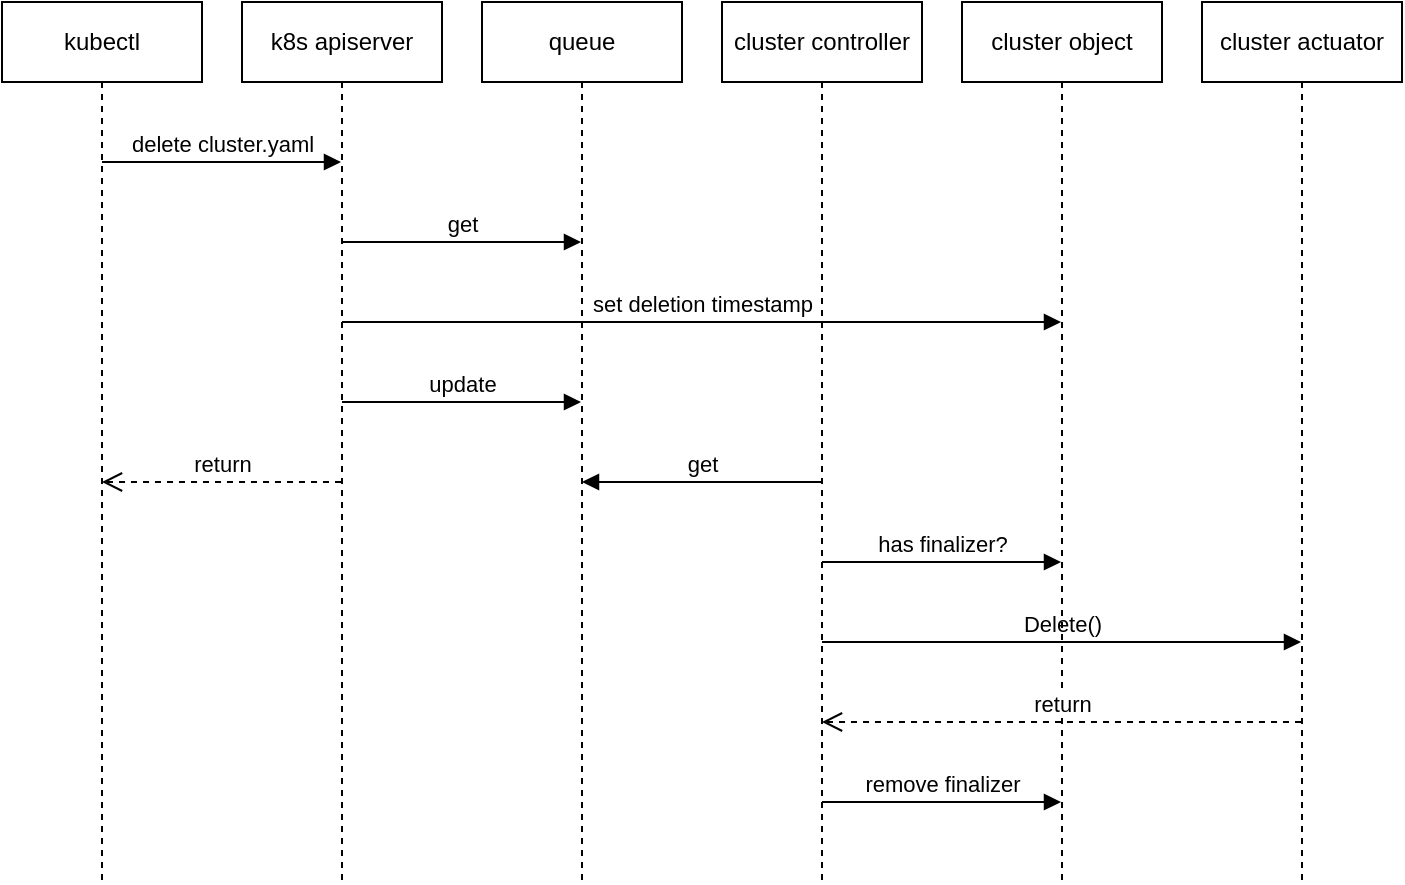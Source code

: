 <mxfile version="10.5.5" type="google"><diagram id="pb2xbBvnu5Ti9wiCyMtv" name="Page-1"><mxGraphModel dx="1198" dy="1084" grid="1" gridSize="10" guides="1" tooltips="1" connect="1" arrows="1" fold="1" page="1" pageScale="1" pageWidth="850" pageHeight="1100" math="0" shadow="0"><root><mxCell id="0"/><mxCell id="1" parent="0"/><mxCell id="OOPvCmOA93fpZffk1Qq1-1" value="kubectl" style="shape=umlLifeline;perimeter=lifelinePerimeter;whiteSpace=wrap;html=1;container=1;collapsible=0;recursiveResize=0;outlineConnect=0;" parent="1" vertex="1"><mxGeometry x="40" y="80" width="100" height="440" as="geometry"/></mxCell><mxCell id="OOPvCmOA93fpZffk1Qq1-2" value="k8s apiserver" style="shape=umlLifeline;perimeter=lifelinePerimeter;whiteSpace=wrap;html=1;container=1;collapsible=0;recursiveResize=0;outlineConnect=0;" parent="1" vertex="1"><mxGeometry x="160" y="80" width="100" height="440" as="geometry"/></mxCell><mxCell id="OOPvCmOA93fpZffk1Qq1-3" value="cluster controller" style="shape=umlLifeline;perimeter=lifelinePerimeter;whiteSpace=wrap;html=1;container=1;collapsible=0;recursiveResize=0;outlineConnect=0;" parent="1" vertex="1"><mxGeometry x="400" y="80" width="100" height="440" as="geometry"/></mxCell><mxCell id="Rvfa-x0t3i1ZF9rbsWmK-6" value="Delete()" style="html=1;verticalAlign=bottom;endArrow=block;" parent="OOPvCmOA93fpZffk1Qq1-3" target="OOPvCmOA93fpZffk1Qq1-5" edge="1"><mxGeometry width="80" relative="1" as="geometry"><mxPoint x="50" y="320" as="sourcePoint"/><mxPoint x="130" y="320" as="targetPoint"/></mxGeometry></mxCell><mxCell id="OOPvCmOA93fpZffk1Qq1-4" value="cluster object" style="shape=umlLifeline;perimeter=lifelinePerimeter;whiteSpace=wrap;html=1;container=1;collapsible=0;recursiveResize=0;outlineConnect=0;" parent="1" vertex="1"><mxGeometry x="520" y="80" width="100" height="440" as="geometry"/></mxCell><mxCell id="OOPvCmOA93fpZffk1Qq1-5" value="cluster actuator" style="shape=umlLifeline;perimeter=lifelinePerimeter;whiteSpace=wrap;html=1;container=1;collapsible=0;recursiveResize=0;outlineConnect=0;" parent="1" vertex="1"><mxGeometry x="640" y="80" width="100" height="440" as="geometry"/></mxCell><mxCell id="OOPvCmOA93fpZffk1Qq1-7" value="delete cluster.yaml" style="html=1;verticalAlign=bottom;endArrow=block;" parent="1" source="OOPvCmOA93fpZffk1Qq1-1" target="OOPvCmOA93fpZffk1Qq1-2" edge="1"><mxGeometry width="80" relative="1" as="geometry"><mxPoint x="110" y="160" as="sourcePoint"/><mxPoint x="190" y="160" as="targetPoint"/><Array as="points"><mxPoint x="190" y="160"/></Array></mxGeometry></mxCell><mxCell id="OOPvCmOA93fpZffk1Qq1-8" value="get" style="html=1;verticalAlign=bottom;endArrow=block;" parent="1" source="OOPvCmOA93fpZffk1Qq1-2" target="OOPvCmOA93fpZffk1Qq1-9" edge="1"><mxGeometry width="80" relative="1" as="geometry"><mxPoint x="230" y="200" as="sourcePoint"/><mxPoint x="370" y="200" as="targetPoint"/><Array as="points"><mxPoint x="280" y="200"/></Array></mxGeometry></mxCell><mxCell id="OOPvCmOA93fpZffk1Qq1-9" value="queue" style="shape=umlLifeline;perimeter=lifelinePerimeter;whiteSpace=wrap;html=1;container=1;collapsible=0;recursiveResize=0;outlineConnect=0;" parent="1" vertex="1"><mxGeometry x="280" y="80" width="100" height="440" as="geometry"/></mxCell><mxCell id="OOPvCmOA93fpZffk1Qq1-14" value="return" style="html=1;verticalAlign=bottom;endArrow=open;dashed=1;endSize=8;" parent="1" source="OOPvCmOA93fpZffk1Qq1-5" target="OOPvCmOA93fpZffk1Qq1-3" edge="1"><mxGeometry relative="1" as="geometry"><mxPoint x="660" y="400" as="sourcePoint"/><mxPoint x="710" y="400" as="targetPoint"/><Array as="points"><mxPoint x="650" y="440"/><mxPoint x="590" y="440"/></Array></mxGeometry></mxCell><mxCell id="OOPvCmOA93fpZffk1Qq1-16" value="return" style="html=1;verticalAlign=bottom;endArrow=open;dashed=1;endSize=8;" parent="1" source="OOPvCmOA93fpZffk1Qq1-2" target="OOPvCmOA93fpZffk1Qq1-1" edge="1"><mxGeometry relative="1" as="geometry"><mxPoint x="210" y="240" as="sourcePoint"/><mxPoint x="100" y="320" as="targetPoint"/><Array as="points"><mxPoint x="150" y="320"/></Array></mxGeometry></mxCell><mxCell id="Rvfa-x0t3i1ZF9rbsWmK-1" value="set deletion timestamp" style="html=1;verticalAlign=bottom;endArrow=block;" parent="1" source="OOPvCmOA93fpZffk1Qq1-2" target="OOPvCmOA93fpZffk1Qq1-4" edge="1"><mxGeometry width="80" relative="1" as="geometry"><mxPoint x="340" y="240" as="sourcePoint"/><mxPoint x="450" y="240" as="targetPoint"/><Array as="points"><mxPoint x="400.5" y="240"/></Array></mxGeometry></mxCell><mxCell id="Rvfa-x0t3i1ZF9rbsWmK-2" value="update" style="html=1;verticalAlign=bottom;endArrow=block;" parent="1" source="OOPvCmOA93fpZffk1Qq1-2" target="OOPvCmOA93fpZffk1Qq1-9" edge="1"><mxGeometry width="80" relative="1" as="geometry"><mxPoint x="220" y="280" as="sourcePoint"/><mxPoint x="300" y="280" as="targetPoint"/><Array as="points"><mxPoint x="250" y="280"/></Array></mxGeometry></mxCell><mxCell id="Rvfa-x0t3i1ZF9rbsWmK-4" value="get" style="html=1;verticalAlign=bottom;endArrow=block;" parent="1" source="OOPvCmOA93fpZffk1Qq1-3" target="OOPvCmOA93fpZffk1Qq1-9" edge="1"><mxGeometry width="80" relative="1" as="geometry"><mxPoint x="290" y="320" as="sourcePoint"/><mxPoint x="390" y="350" as="targetPoint"/><Array as="points"><mxPoint x="390" y="320"/></Array></mxGeometry></mxCell><mxCell id="Rvfa-x0t3i1ZF9rbsWmK-5" value="has finalizer?" style="html=1;verticalAlign=bottom;endArrow=block;" parent="1" source="OOPvCmOA93fpZffk1Qq1-3" target="OOPvCmOA93fpZffk1Qq1-4" edge="1"><mxGeometry width="80" relative="1" as="geometry"><mxPoint x="480" y="340" as="sourcePoint"/><mxPoint x="560" y="340" as="targetPoint"/><Array as="points"><mxPoint x="540" y="360"/></Array></mxGeometry></mxCell><mxCell id="Rvfa-x0t3i1ZF9rbsWmK-7" value="remove finalizer" style="html=1;verticalAlign=bottom;endArrow=block;" parent="1" source="OOPvCmOA93fpZffk1Qq1-3" target="OOPvCmOA93fpZffk1Qq1-4" edge="1"><mxGeometry width="80" relative="1" as="geometry"><mxPoint x="460" y="490" as="sourcePoint"/><mxPoint x="560" y="490" as="targetPoint"/><Array as="points"><mxPoint x="491" y="480"/></Array></mxGeometry></mxCell></root></mxGraphModel></diagram></mxfile>
